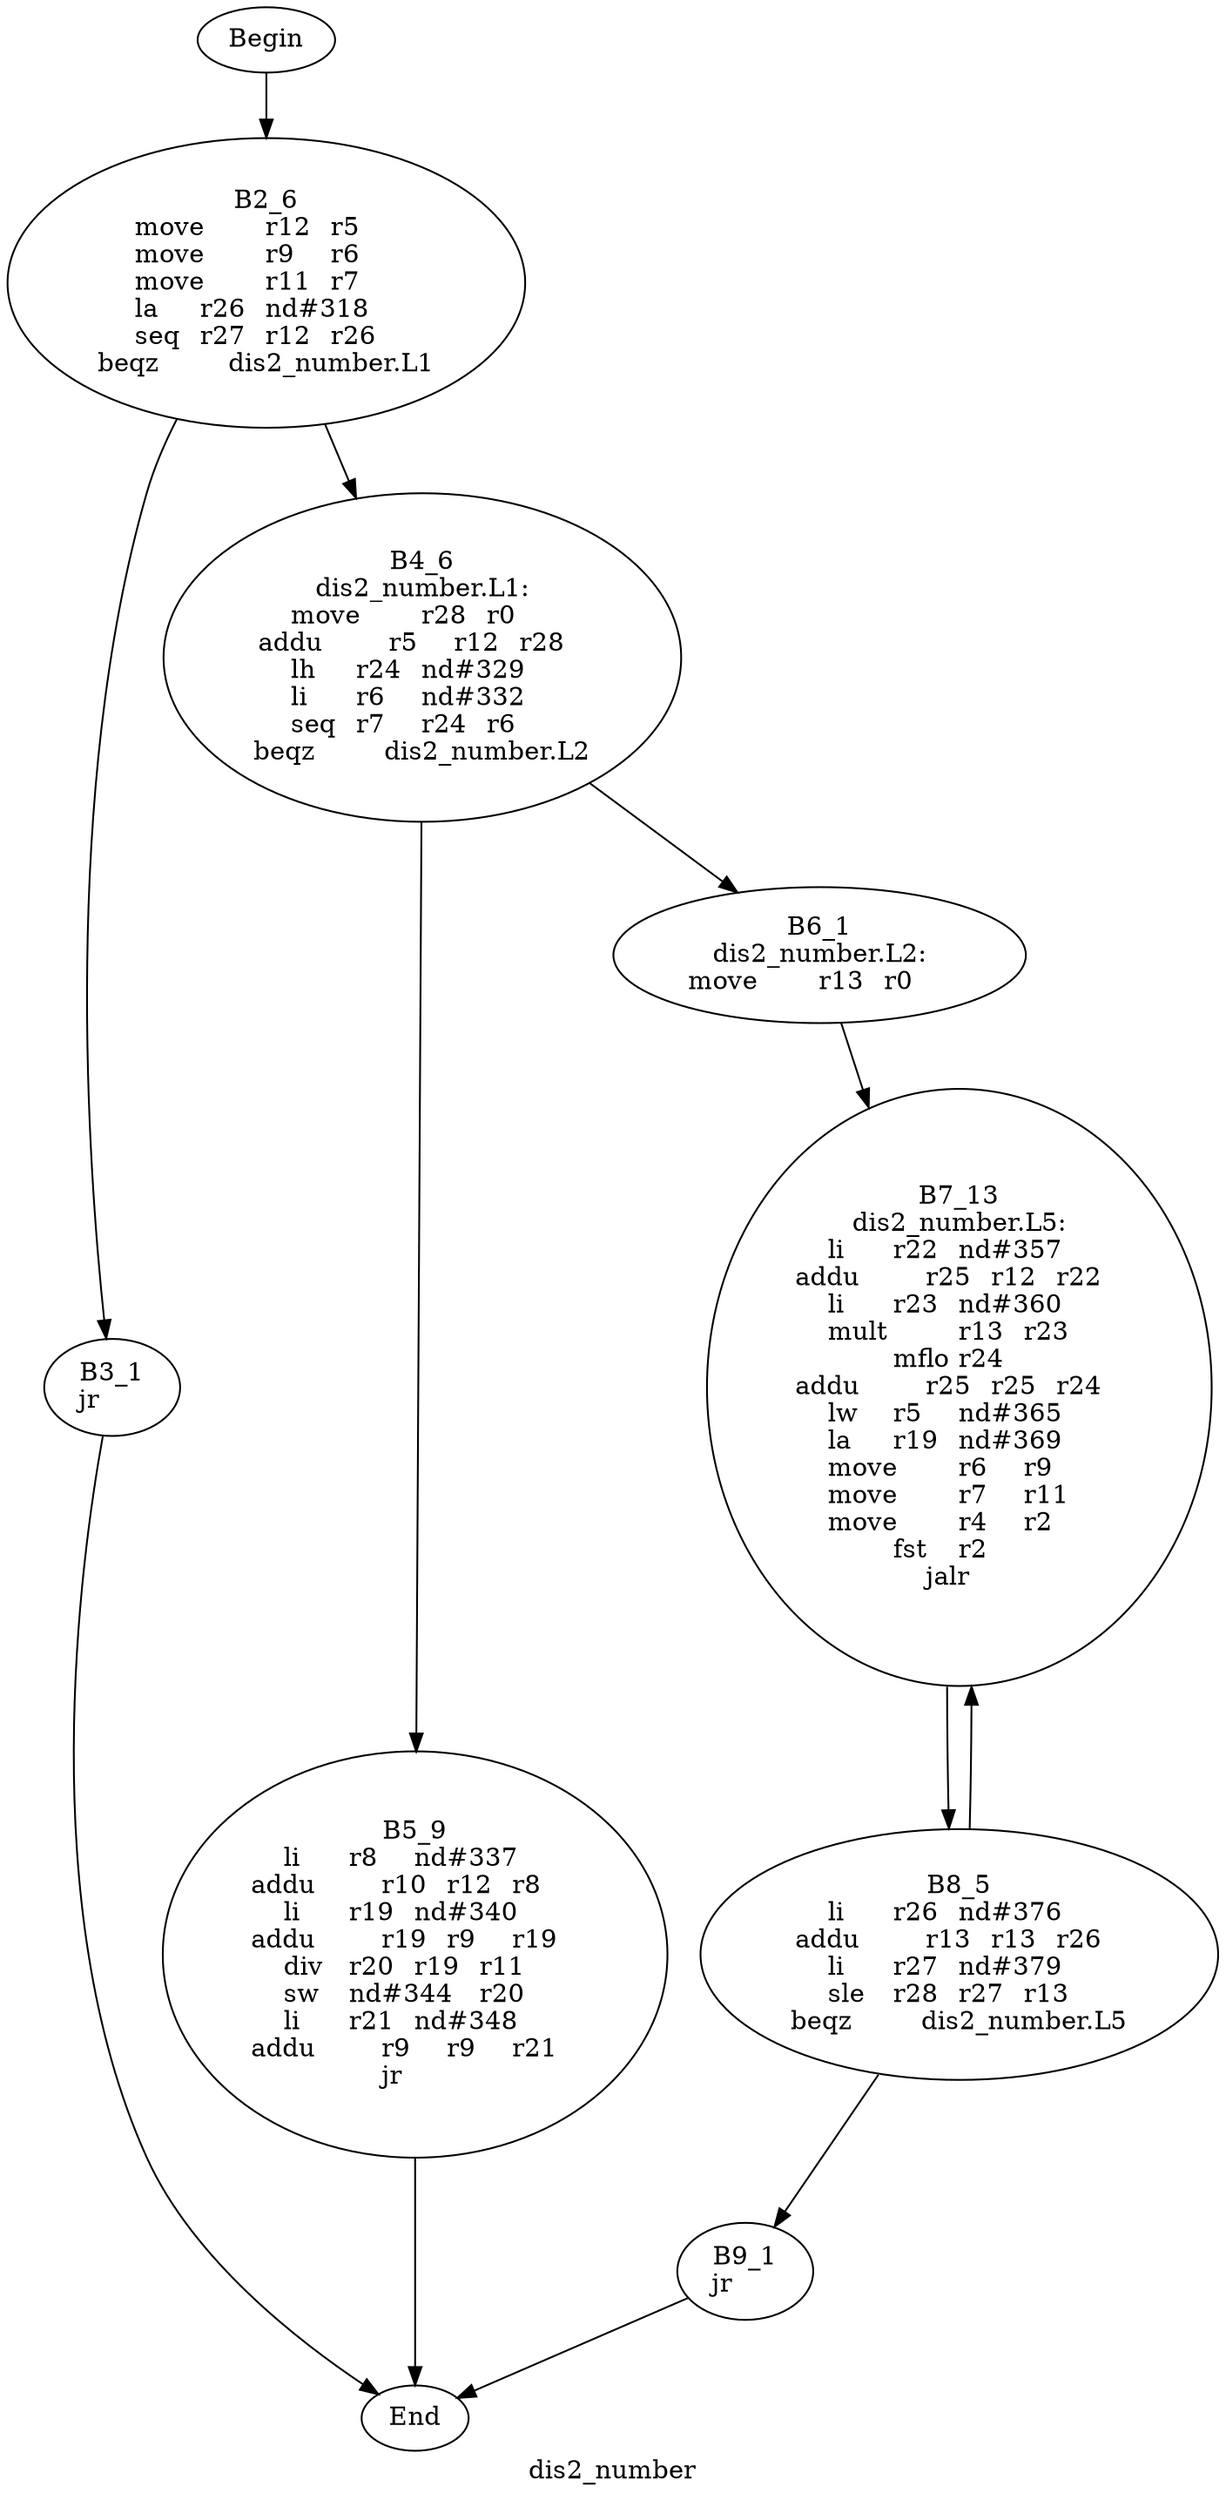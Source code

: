 digraph G{
	label = "dis2_number"	style = "dashed";
	color = purple;
	Node0 [label = "Begin"];
	Node0 -> {Node2 }
	Node1 [label = "End"];
	Node1 -> {}
	Node2 [label = "B2_6\nmove	r12	r5	\nmove	r9	r6	\nmove	r11	r7	\nla	r26	nd#318	\nseq	r27	r12	r26	\nbeqz	dis2_number.L1\n"];
	Node2 -> {Node3 Node4 }
	Node3 [label = "B3_1\njr	\n"];
	Node3 -> {Node1 }
	Node4 [label = "B4_6\ndis2_number.L1:\nmove	r28	r0	\naddu	r5	r12	r28	\nlh	r24	nd#329	\nli	r6	nd#332	\nseq	r7	r24	r6	\nbeqz	dis2_number.L2\n"];
	Node4 -> {Node5 Node6 }
	Node5 [label = "B5_9\nli	r8	nd#337	\naddu	r10	r12	r8	\nli	r19	nd#340	\naddu	r19	r9	r19	\ndiv	r20	r19	r11	\nsw	nd#344	r20	\nli	r21	nd#348	\naddu	r9	r9	r21	\njr	\n"];
	Node5 -> {Node1 }
	Node6 [label = "B6_1\ndis2_number.L2:\nmove	r13	r0	\n"];
	Node6 -> {Node7 }
	Node7 [label = "B7_13\ndis2_number.L5:\nli	r22	nd#357	\naddu	r25	r12	r22	\nli	r23	nd#360	\nmult	r13	r23	\nmflo	r24	\naddu	r25	r25	r24	\nlw	r5	nd#365	\nla	r19	nd#369	\nmove	r6	r9	\nmove	r7	r11	\nmove	r4	r2	\nfst	r2	\njalr	\n"];
	Node7 -> {Node8 }
	Node8 [label = "B8_5\nli	r26	nd#376	\naddu	r13	r13	r26	\nli	r27	nd#379	\nsle	r28	r27	r13	\nbeqz	dis2_number.L5\n"];
	Node8 -> {Node9 Node7 }
	Node9 [label = "B9_1\njr	\n"];
	Node9 -> {Node1 }
}
